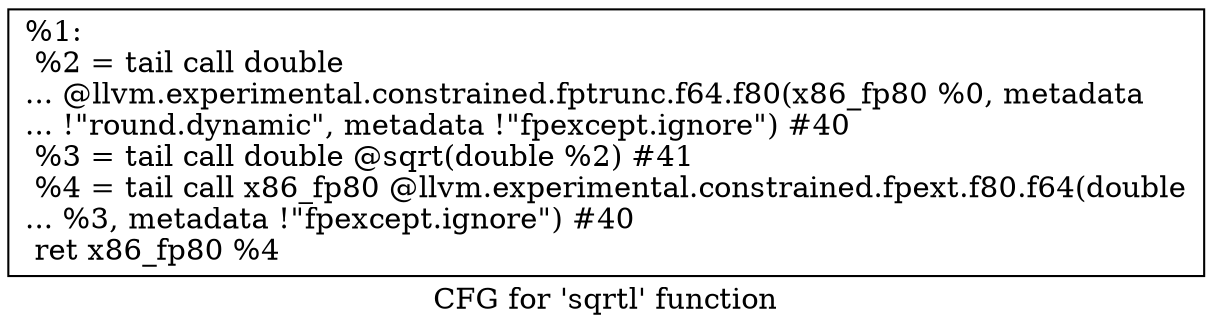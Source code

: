 digraph "CFG for 'sqrtl' function" {
	label="CFG for 'sqrtl' function";

	Node0x16d35c0 [shape=record,label="{%1:\l  %2 = tail call double\l... @llvm.experimental.constrained.fptrunc.f64.f80(x86_fp80 %0, metadata\l... !\"round.dynamic\", metadata !\"fpexcept.ignore\") #40\l  %3 = tail call double @sqrt(double %2) #41\l  %4 = tail call x86_fp80 @llvm.experimental.constrained.fpext.f80.f64(double\l... %3, metadata !\"fpexcept.ignore\") #40\l  ret x86_fp80 %4\l}"];
}
